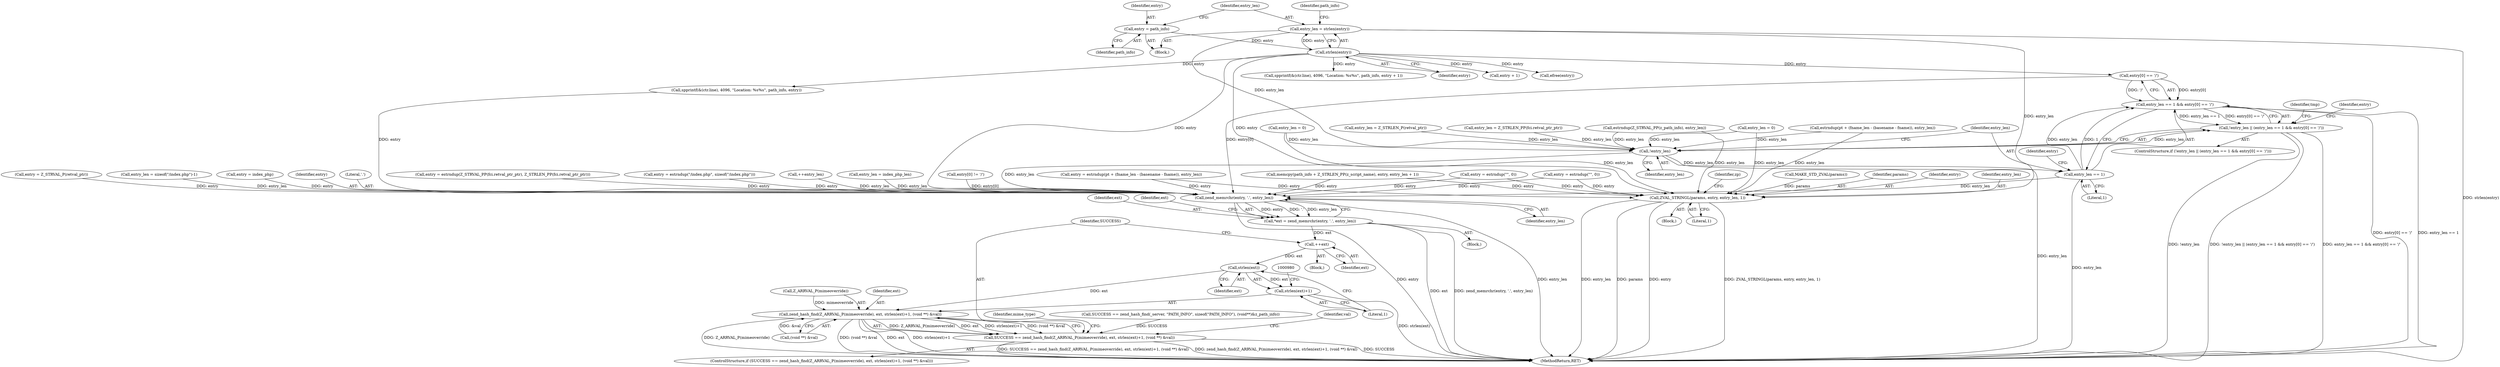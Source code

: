 digraph "0_php_bf58162ddf970f63502837f366930e44d6a992cf@API" {
"1000526" [label="(Call,entry_len = strlen(entry))"];
"1000528" [label="(Call,strlen(entry))"];
"1000523" [label="(Call,entry = path_info)"];
"1000641" [label="(Call,ZVAL_STRINGL(params, entry, entry_len, 1))"];
"1000772" [label="(Call,!entry_len)"];
"1000771" [label="(Call,!entry_len || (entry_len == 1 && entry[0] == '/'))"];
"1000775" [label="(Call,entry_len == 1)"];
"1000774" [label="(Call,entry_len == 1 && entry[0] == '/')"];
"1000958" [label="(Call,zend_memrchr(entry, '.', entry_len))"];
"1000956" [label="(Call,*ext = zend_memrchr(entry, '.', entry_len))"];
"1000966" [label="(Call,++ext)"];
"1000976" [label="(Call,strlen(ext))"];
"1000971" [label="(Call,zend_hash_find(Z_ARRVAL_P(mimeoverride), ext, strlen(ext)+1, (void **) &val))"];
"1000969" [label="(Call,SUCCESS == zend_hash_find(Z_ARRVAL_P(mimeoverride), ext, strlen(ext)+1, (void **) &val))"];
"1000975" [label="(Call,strlen(ext)+1)"];
"1000789" [label="(Call,entry = index_php)"];
"1000522" [label="(Block,)"];
"1000604" [label="(Call,entry = estrndup(pt + (fname_len - (basename - fname)), entry_len))"];
"1000956" [label="(Call,*ext = zend_memrchr(entry, '.', entry_len))"];
"1000957" [label="(Identifier,ext)"];
"1000529" [label="(Identifier,entry)"];
"1000771" [label="(Call,!entry_len || (entry_len == 1 && entry[0] == '/'))"];
"1000972" [label="(Call,Z_ARRVAL_P(mimeoverride))"];
"1001030" [label="(MethodReturn,RET)"];
"1000770" [label="(ControlStructure,if (!entry_len || (entry_len == 1 && entry[0] == '/')))"];
"1000528" [label="(Call,strlen(entry))"];
"1000532" [label="(Identifier,path_info)"];
"1000959" [label="(Identifier,entry)"];
"1000773" [label="(Identifier,entry_len)"];
"1000641" [label="(Call,ZVAL_STRINGL(params, entry, entry_len, 1))"];
"1000648" [label="(Identifier,zp)"];
"1000774" [label="(Call,entry_len == 1 && entry[0] == '/')"];
"1000975" [label="(Call,strlen(ext)+1)"];
"1001028" [label="(Identifier,mime_type)"];
"1000639" [label="(Call,MAKE_STD_ZVAL(params))"];
"1000960" [label="(Literal,'.')"];
"1000722" [label="(Call,entry = estrndup(Z_STRVAL_PP(fci.retval_ptr_ptr), Z_STRLEN_PP(fci.retval_ptr_ptr)))"];
"1000967" [label="(Identifier,ext)"];
"1000432" [label="(Call,SUCCESS == zend_hash_find(_server, \"PATH_INFO\", sizeof(\"PATH_INFO\"), (void**)&z_path_info))"];
"1000792" [label="(Call,entry_len = index_php_len)"];
"1000741" [label="(Call,entry = Z_STRVAL_P(retval_ptr))"];
"1000966" [label="(Call,++ext)"];
"1000745" [label="(Call,entry_len = Z_STRLEN_P(retval_ptr))"];
"1000785" [label="(Identifier,entry)"];
"1000454" [label="(Call,estrndup(Z_STRVAL_PP(z_path_info), entry_len))"];
"1000978" [label="(Literal,1)"];
"1000524" [label="(Identifier,entry)"];
"1000969" [label="(Call,SUCCESS == zend_hash_find(Z_ARRVAL_P(mimeoverride), ext, strlen(ext)+1, (void **) &val))"];
"1000818" [label="(Call,entry_len = sizeof(\"/index.php\")-1)"];
"1000633" [label="(Block,)"];
"1000958" [label="(Call,zend_memrchr(entry, '.', entry_len))"];
"1000979" [label="(Call,(void **) &val)"];
"1000487" [label="(Call,entry_len = 0)"];
"1000971" [label="(Call,zend_hash_find(Z_ARRVAL_P(mimeoverride), ext, strlen(ext)+1, (void **) &val))"];
"1000784" [label="(Call,efree(entry))"];
"1000490" [label="(Call,entry = estrndup(\"\", 0))"];
"1000645" [label="(Literal,1)"];
"1000733" [label="(Call,entry_len = Z_STRLEN_PP(fci.retval_ptr_ptr))"];
"1000525" [label="(Identifier,path_info)"];
"1000835" [label="(Identifier,tmp)"];
"1000778" [label="(Call,entry[0] == '/')"];
"1000527" [label="(Identifier,entry_len)"];
"1000780" [label="(Identifier,entry)"];
"1000961" [label="(Identifier,entry_len)"];
"1000772" [label="(Call,!entry_len)"];
"1000812" [label="(Call,entry = estrndup(\"/index.php\", sizeof(\"/index.php\")))"];
"1000642" [label="(Identifier,params)"];
"1000808" [label="(Call,++entry_len)"];
"1000965" [label="(Block,)"];
"1000775" [label="(Call,entry_len == 1)"];
"1000899" [label="(Call,spprintf(&(ctr.line), 4096, \"Location: %s%s\", path_info, entry + 1))"];
"1000968" [label="(ControlStructure,if (SUCCESS == zend_hash_find(Z_ARRVAL_P(mimeoverride), ext, strlen(ext)+1, (void **) &val)))"];
"1000473" [label="(Call,memcpy(path_info + Z_STRLEN_PP(z_script_name), entry, entry_len + 1))"];
"1000796" [label="(Call,entry[0] != '/')"];
"1000986" [label="(Identifier,val)"];
"1000526" [label="(Call,entry_len = strlen(entry))"];
"1000643" [label="(Identifier,entry)"];
"1000776" [label="(Identifier,entry_len)"];
"1000606" [label="(Call,estrndup(pt + (fname_len - (basename - fname)), entry_len))"];
"1000974" [label="(Identifier,ext)"];
"1000970" [label="(Identifier,SUCCESS)"];
"1000553" [label="(Call,entry_len = 0)"];
"1000976" [label="(Call,strlen(ext))"];
"1000777" [label="(Literal,1)"];
"1000977" [label="(Identifier,ext)"];
"1000916" [label="(Call,spprintf(&(ctr.line), 4096, \"Location: %s%s\", path_info, entry))"];
"1000954" [label="(Block,)"];
"1000907" [label="(Call,entry + 1)"];
"1000523" [label="(Call,entry = path_info)"];
"1000644" [label="(Identifier,entry_len)"];
"1000548" [label="(Call,entry = estrndup(\"\", 0))"];
"1000964" [label="(Identifier,ext)"];
"1000526" -> "1000522"  [label="AST: "];
"1000526" -> "1000528"  [label="CFG: "];
"1000527" -> "1000526"  [label="AST: "];
"1000528" -> "1000526"  [label="AST: "];
"1000532" -> "1000526"  [label="CFG: "];
"1000526" -> "1001030"  [label="DDG: strlen(entry)"];
"1000528" -> "1000526"  [label="DDG: entry"];
"1000526" -> "1000641"  [label="DDG: entry_len"];
"1000526" -> "1000772"  [label="DDG: entry_len"];
"1000528" -> "1000529"  [label="CFG: "];
"1000529" -> "1000528"  [label="AST: "];
"1000523" -> "1000528"  [label="DDG: entry"];
"1000528" -> "1000641"  [label="DDG: entry"];
"1000528" -> "1000778"  [label="DDG: entry"];
"1000528" -> "1000784"  [label="DDG: entry"];
"1000528" -> "1000899"  [label="DDG: entry"];
"1000528" -> "1000907"  [label="DDG: entry"];
"1000528" -> "1000916"  [label="DDG: entry"];
"1000528" -> "1000958"  [label="DDG: entry"];
"1000523" -> "1000522"  [label="AST: "];
"1000523" -> "1000525"  [label="CFG: "];
"1000524" -> "1000523"  [label="AST: "];
"1000525" -> "1000523"  [label="AST: "];
"1000527" -> "1000523"  [label="CFG: "];
"1000641" -> "1000633"  [label="AST: "];
"1000641" -> "1000645"  [label="CFG: "];
"1000642" -> "1000641"  [label="AST: "];
"1000643" -> "1000641"  [label="AST: "];
"1000644" -> "1000641"  [label="AST: "];
"1000645" -> "1000641"  [label="AST: "];
"1000648" -> "1000641"  [label="CFG: "];
"1000641" -> "1001030"  [label="DDG: entry"];
"1000641" -> "1001030"  [label="DDG: ZVAL_STRINGL(params, entry, entry_len, 1)"];
"1000641" -> "1001030"  [label="DDG: entry_len"];
"1000641" -> "1001030"  [label="DDG: params"];
"1000639" -> "1000641"  [label="DDG: params"];
"1000490" -> "1000641"  [label="DDG: entry"];
"1000604" -> "1000641"  [label="DDG: entry"];
"1000473" -> "1000641"  [label="DDG: entry"];
"1000548" -> "1000641"  [label="DDG: entry"];
"1000606" -> "1000641"  [label="DDG: entry_len"];
"1000553" -> "1000641"  [label="DDG: entry_len"];
"1000487" -> "1000641"  [label="DDG: entry_len"];
"1000454" -> "1000641"  [label="DDG: entry_len"];
"1000772" -> "1000771"  [label="AST: "];
"1000772" -> "1000773"  [label="CFG: "];
"1000773" -> "1000772"  [label="AST: "];
"1000776" -> "1000772"  [label="CFG: "];
"1000771" -> "1000772"  [label="CFG: "];
"1000772" -> "1001030"  [label="DDG: entry_len"];
"1000772" -> "1000771"  [label="DDG: entry_len"];
"1000606" -> "1000772"  [label="DDG: entry_len"];
"1000733" -> "1000772"  [label="DDG: entry_len"];
"1000553" -> "1000772"  [label="DDG: entry_len"];
"1000487" -> "1000772"  [label="DDG: entry_len"];
"1000745" -> "1000772"  [label="DDG: entry_len"];
"1000454" -> "1000772"  [label="DDG: entry_len"];
"1000772" -> "1000775"  [label="DDG: entry_len"];
"1000772" -> "1000958"  [label="DDG: entry_len"];
"1000771" -> "1000770"  [label="AST: "];
"1000771" -> "1000774"  [label="CFG: "];
"1000774" -> "1000771"  [label="AST: "];
"1000785" -> "1000771"  [label="CFG: "];
"1000835" -> "1000771"  [label="CFG: "];
"1000771" -> "1001030"  [label="DDG: entry_len == 1 && entry[0] == '/'"];
"1000771" -> "1001030"  [label="DDG: !entry_len"];
"1000771" -> "1001030"  [label="DDG: !entry_len || (entry_len == 1 && entry[0] == '/')"];
"1000774" -> "1000771"  [label="DDG: entry_len == 1"];
"1000774" -> "1000771"  [label="DDG: entry[0] == '/'"];
"1000775" -> "1000774"  [label="AST: "];
"1000775" -> "1000777"  [label="CFG: "];
"1000776" -> "1000775"  [label="AST: "];
"1000777" -> "1000775"  [label="AST: "];
"1000780" -> "1000775"  [label="CFG: "];
"1000774" -> "1000775"  [label="CFG: "];
"1000775" -> "1001030"  [label="DDG: entry_len"];
"1000775" -> "1000774"  [label="DDG: entry_len"];
"1000775" -> "1000774"  [label="DDG: 1"];
"1000775" -> "1000958"  [label="DDG: entry_len"];
"1000774" -> "1000778"  [label="CFG: "];
"1000778" -> "1000774"  [label="AST: "];
"1000774" -> "1001030"  [label="DDG: entry[0] == '/'"];
"1000774" -> "1001030"  [label="DDG: entry_len == 1"];
"1000778" -> "1000774"  [label="DDG: entry[0]"];
"1000778" -> "1000774"  [label="DDG: '/'"];
"1000958" -> "1000956"  [label="AST: "];
"1000958" -> "1000961"  [label="CFG: "];
"1000959" -> "1000958"  [label="AST: "];
"1000960" -> "1000958"  [label="AST: "];
"1000961" -> "1000958"  [label="AST: "];
"1000956" -> "1000958"  [label="CFG: "];
"1000958" -> "1001030"  [label="DDG: entry_len"];
"1000958" -> "1001030"  [label="DDG: entry"];
"1000958" -> "1000956"  [label="DDG: entry"];
"1000958" -> "1000956"  [label="DDG: '.'"];
"1000958" -> "1000956"  [label="DDG: entry_len"];
"1000789" -> "1000958"  [label="DDG: entry"];
"1000812" -> "1000958"  [label="DDG: entry"];
"1000796" -> "1000958"  [label="DDG: entry[0]"];
"1000778" -> "1000958"  [label="DDG: entry[0]"];
"1000916" -> "1000958"  [label="DDG: entry"];
"1000741" -> "1000958"  [label="DDG: entry"];
"1000490" -> "1000958"  [label="DDG: entry"];
"1000722" -> "1000958"  [label="DDG: entry"];
"1000604" -> "1000958"  [label="DDG: entry"];
"1000473" -> "1000958"  [label="DDG: entry"];
"1000548" -> "1000958"  [label="DDG: entry"];
"1000792" -> "1000958"  [label="DDG: entry_len"];
"1000808" -> "1000958"  [label="DDG: entry_len"];
"1000818" -> "1000958"  [label="DDG: entry_len"];
"1000956" -> "1000954"  [label="AST: "];
"1000957" -> "1000956"  [label="AST: "];
"1000964" -> "1000956"  [label="CFG: "];
"1000956" -> "1001030"  [label="DDG: ext"];
"1000956" -> "1001030"  [label="DDG: zend_memrchr(entry, '.', entry_len)"];
"1000956" -> "1000966"  [label="DDG: ext"];
"1000966" -> "1000965"  [label="AST: "];
"1000966" -> "1000967"  [label="CFG: "];
"1000967" -> "1000966"  [label="AST: "];
"1000970" -> "1000966"  [label="CFG: "];
"1000966" -> "1000976"  [label="DDG: ext"];
"1000976" -> "1000975"  [label="AST: "];
"1000976" -> "1000977"  [label="CFG: "];
"1000977" -> "1000976"  [label="AST: "];
"1000978" -> "1000976"  [label="CFG: "];
"1000976" -> "1000971"  [label="DDG: ext"];
"1000976" -> "1000975"  [label="DDG: ext"];
"1000971" -> "1000969"  [label="AST: "];
"1000971" -> "1000979"  [label="CFG: "];
"1000972" -> "1000971"  [label="AST: "];
"1000974" -> "1000971"  [label="AST: "];
"1000975" -> "1000971"  [label="AST: "];
"1000979" -> "1000971"  [label="AST: "];
"1000969" -> "1000971"  [label="CFG: "];
"1000971" -> "1001030"  [label="DDG: Z_ARRVAL_P(mimeoverride)"];
"1000971" -> "1001030"  [label="DDG: (void **) &val"];
"1000971" -> "1001030"  [label="DDG: ext"];
"1000971" -> "1001030"  [label="DDG: strlen(ext)+1"];
"1000971" -> "1000969"  [label="DDG: Z_ARRVAL_P(mimeoverride)"];
"1000971" -> "1000969"  [label="DDG: ext"];
"1000971" -> "1000969"  [label="DDG: strlen(ext)+1"];
"1000971" -> "1000969"  [label="DDG: (void **) &val"];
"1000972" -> "1000971"  [label="DDG: mimeoverride"];
"1000979" -> "1000971"  [label="DDG: &val"];
"1000969" -> "1000968"  [label="AST: "];
"1000970" -> "1000969"  [label="AST: "];
"1000986" -> "1000969"  [label="CFG: "];
"1001028" -> "1000969"  [label="CFG: "];
"1000969" -> "1001030"  [label="DDG: SUCCESS == zend_hash_find(Z_ARRVAL_P(mimeoverride), ext, strlen(ext)+1, (void **) &val)"];
"1000969" -> "1001030"  [label="DDG: zend_hash_find(Z_ARRVAL_P(mimeoverride), ext, strlen(ext)+1, (void **) &val)"];
"1000969" -> "1001030"  [label="DDG: SUCCESS"];
"1000432" -> "1000969"  [label="DDG: SUCCESS"];
"1000975" -> "1000978"  [label="CFG: "];
"1000978" -> "1000975"  [label="AST: "];
"1000980" -> "1000975"  [label="CFG: "];
"1000975" -> "1001030"  [label="DDG: strlen(ext)"];
}
